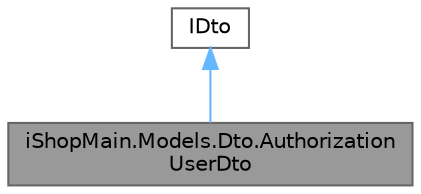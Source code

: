 digraph "iShopMain.Models.Dto.AuthorizationUserDto"
{
 // LATEX_PDF_SIZE
  bgcolor="transparent";
  edge [fontname=Helvetica,fontsize=10,labelfontname=Helvetica,labelfontsize=10];
  node [fontname=Helvetica,fontsize=10,shape=box,height=0.2,width=0.4];
  Node1 [id="Node000001",label="iShopMain.Models.Dto.Authorization\lUserDto",height=0.2,width=0.4,color="gray40", fillcolor="grey60", style="filled", fontcolor="black",tooltip=" "];
  Node2 -> Node1 [id="edge1_Node000001_Node000002",dir="back",color="steelblue1",style="solid",tooltip=" "];
  Node2 [id="Node000002",label="IDto",height=0.2,width=0.4,color="gray40", fillcolor="white", style="filled",URL="$interfacei_shop_main_1_1_models_1_1_dto_1_1_i_dto.html",tooltip=" "];
}
